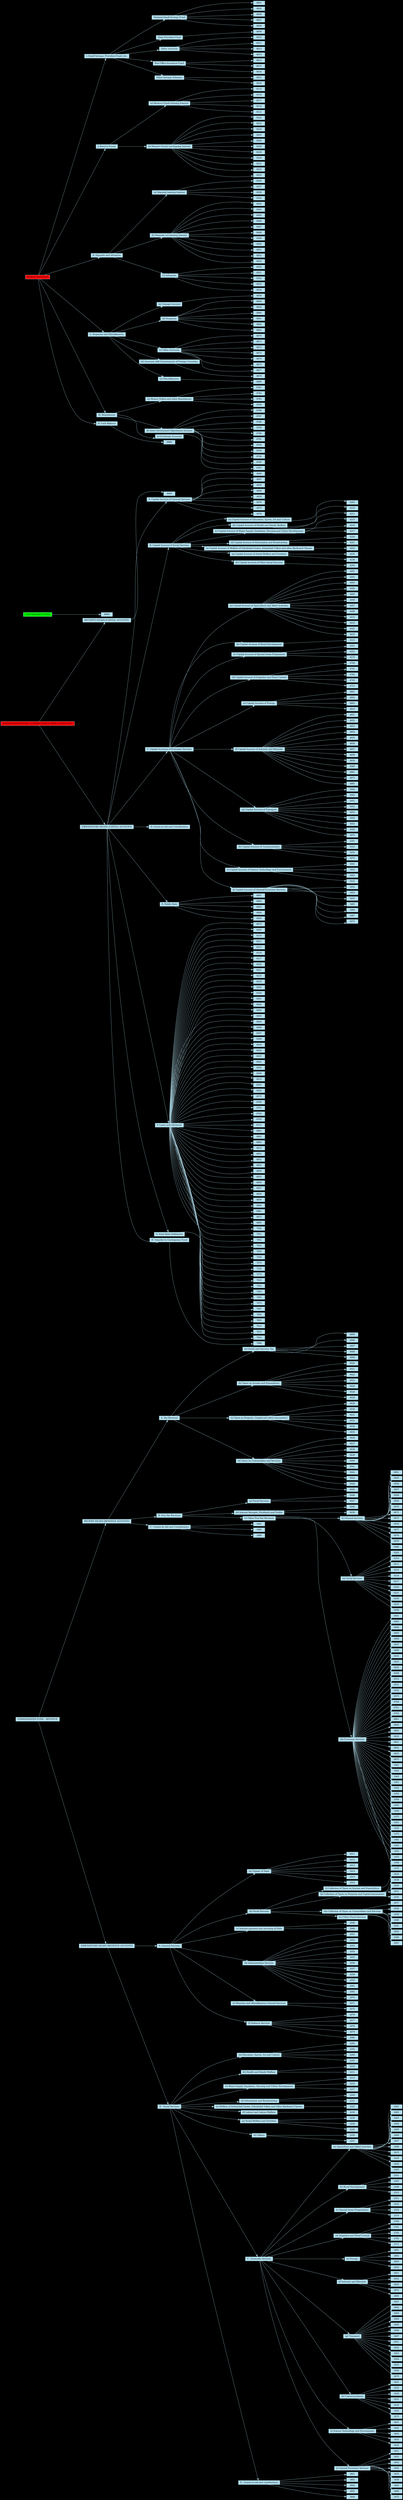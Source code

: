 digraph g {
graph [rankdir = "LR", bgcolor=black, nodesep=0.1, ranksep=0.3];
node [style="filled",fontsize = "10", shape = "record", height=0.1, color=lightblue2];
edge [color=lightblue3];
n0[label="(a) Goods and Services Tax"];
n1[label="0005"];
n2[label="0006"];
n3[label="0007"];
n4[label="0008"];
n5[label="0009"];
n6[label="A. Tax Revenue"];
n7[label="(b) Taxes on Income and Expenditure"];
n8[label="0020"];
n9[label="0021"];
n10[label="0022"];
n11[label="0023"];
n12[label="0024"];
n13[label="0026"];
n14[label="0028"];
n15[label="(c) Taxes on Property ,Capital and other transactions"];
n16[label="0029"];
n17[label="0030"];
n18[label="0031"];
n19[label="0032"];
n20[label="0034"];
n21[label="0035"];
n22[label="(d) Taxes on Commodities and Services"];
n23[label="0036"];
n24[label="0037"];
n25[label="0038"];
n26[label="0039"];
n27[label="0040"];
n28[label="0041"];
n29[label="0042"];
n30[label="0043"];
n31[label="0044"];
n32[label="0045"];
n33[label="RECEIPT HEADS (REVENUE ACCOUNT)"];
n34[label="(a) Fiscal Services"];
n35[label="0046"];
n36[label="0047"];
n37[label="B. Non-Tax Revenue"];
n38[label="(b) Interest Receipts, Dividends and Profits"];
n39[label="0049"];
n40[label="0050"];
n41[label="(i) General Services"];
n42[label="0051"];
n43[label="0055"];
n44[label="0056"];
n45[label="0057"];
n46[label="0058"];
n47[label="0059"];
n48[label="0070"];
n49[label="0071"];
n50[label="0075"];
n51[label="0076"];
n52[label="0077"];
n53[label="0078"];
n54[label="0079"];
n55[label="0080"];
n56[label="(c) Other Non-Tax Revenue"];
n57[label="(ii) Social Services"];
n58[label="0202"];
n59[label="0210"];
n60[label="0211"];
n61[label="0215"];
n62[label="0216"];
n63[label="0217"];
n64[label="0220"];
n65[label="0221"];
n66[label="0230"];
n67[label="0235"];
n68[label="0250"];
n69[label="(iii) Economic Services"];
n70[label="0401"];
n71[label="0403"];
n72[label="0404"];
n73[label="0405"];
n74[label="0406"];
n75[label="0407"];
n76[label="0408"];
n77[label="0415"];
n78[label="0425"];
n79[label="0435"];
n80[label="0506"];
n81[label="0515"];
n82[label="0551"];
n83[label="0552"];
n84[label="0575"];
n85[label="0700"];
n86[label="0701"];
n87[label="0702"];
n88[label="0801"];
n89[label="0802"];
n90[label="0803"];
n91[label="0810"];
n92[label="0851"];
n93[label="0852"];
n94[label="0853"];
n95[label="0875"];
n96[label="1001"];
n97[label="1002"];
n98[label="1003"];
n99[label="1051"];
n100[label="1052"];
n101[label="1053"];
n102[label="1054"];
n103[label="1055"];
n104[label="1056"];
n105[label="1075"];
n106[label="1201"];
n107[label="1225"];
n108[label="1275"];
n109[label="1401"];
n110[label="1425"];
n111[label="1452"];
n112[label="1453"];
n113[label="1456"];
n114[label="1475"];
n115[label="C - Grants-In-Aid and Contributions"];
n116[label="1601"];
n117[label="1605"];
n118[label="1606"];
n119[label="CONSOLIDATED FUND – REVENUE",bgcolor = red];
n120[label="(a) Organs of State"];
n121[label="2011"];
n122[label="2012"];
n123[label="2013"];
n124[label="2014"];
n125[label="2015"];
n126[label="2016"];
n127[label="A. General Services"];
n128[label="(i) Collection of Taxes on Income and Expenditure"];
n129[label="2020"];
n130[label="(b) Fiscal Services"];
n131[label="(ii) Collection of Taxes on Property and Capital transactions"];
n132[label="2029"];
n133[label="2030"];
n134[label="2031"];
n135[label="2035"];
n136[label="(iii) Collection of Taxes on Commodities and Services"];
n137[label="2037"];
n138[label="2038"];
n139[label="2039"];
n140[label="2040"];
n141[label="2041"];
n142[label="2045"];
n143[label="(iv) Other Fiscal Services"];
n144[label="2046"];
n145[label="2047"];
n146[label="(c) Interest payment and servicing of Debt"];
n147[label="2048"];
n148[label="2049"];
n149[label="(d) Administrative Services"];
n150[label="2051"];
n151[label="2052"];
n152[label="2053"];
n153[label="2054"];
n154[label="2055"];
n155[label="2056"];
n156[label="2057"];
n157[label="2058"];
n158[label="2059"];
n159[label="2061"];
n160[label="2062"];
n161[label="2070"];
n162[label="(e) Pensions and Miscellaneous General Services"];
n163[label="2071"];
n164[label="2075"];
n165[label="(f) Defence Services"];
n166[label="2076"];
n167[label="2077"];
n168[label="2078"];
n169[label="2079"];
n170[label="2080"];
n171[label="EXPENDITURE HEADS (REVENUE ACCOUNT)"];
n172[label="(a) Education, Sports, Art and Culture"];
n173[label="2202"];
n174[label="2203"];
n175[label="2204"];
n176[label="2205"];
n177[label="B - Social Services"];
n178[label="(b) Health and Family Welfare"];
n179[label="2210"];
n180[label="2211"];
n181[label="(c) Water Supply, Sanitation, Housing and Urban Development"];
n182[label="2215"];
n183[label="2216"];
n184[label="2217"];
n185[label="(d) Information and Broadcasting"];
n186[label="2220"];
n187[label="2221"];
n188[label="(e) Welfare of Scheduled Castes, Scheduled Tribes and Other Backward Classes"];
n189[label="2225"];
n190[label="(f) Labour and Labour Welfare"];
n191[label="2230"];
n192[label="(g) Social Welfare and Nutrition"];
n193[label="2235"];
n194[label="2236"];
n195[label="2245"];
n196[label="(h) Others"];
n197[label="2250"];
n198[label="2251"];
n199[label="(a) Agriculture and Allied Activities"];
n200[label="2401"];
n201[label="2402"];
n202[label="2403"];
n203[label="2404"];
n204[label="2405"];
n205[label="2406"];
n206[label="2407"];
n207[label="2408"];
n208[label="2415"];
n209[label="2416"];
n210[label="2425"];
n211[label="2435"];
n212[label="C - Economic Services"];
n213[label="(b) Rural Development"];
n214[label="2501"];
n215[label="2505"];
n216[label="2506"];
n217[label="2515"];
n218[label="(c) Special Areas Programmes"];
n219[label="2551"];
n220[label="2552"];
n221[label="2553"];
n222[label="2575"];
n223[label="(d) Irrigation and Flood Control"];
n224[label="2700"];
n225[label="2701"];
n226[label="2702"];
n227[label="2705"];
n228[label="2711"];
n229[label="(e) Energy"];
n230[label="2801"];
n231[label="2802"];
n232[label="2803"];
n233[label="2810"];
n234[label="(f) Industry and Minerals"];
n235[label="2851"];
n236[label="2852"];
n237[label="2853"];
n238[label="2875"];
n239[label="2885"];
n240[label="(g) Transport"];
n241[label="3001"];
n242[label="3002"];
n243[label="3003"];
n244[label="3004"];
n245[label="3005"];
n246[label="3006"];
n247[label="3007"];
n248[label="3051"];
n249[label="3052"];
n250[label="3053"];
n251[label="3054"];
n252[label="3055"];
n253[label="3056"];
n254[label="3075"];
n255[label="(h) Communications"];
n256[label="3201"];
n257[label="3225"];
n258[label="3230"];
n259[label="3231"];
n260[label="3232"];
n261[label="3252"];
n262[label="3275"];
n263[label="(i) Science Technology and Environment"];
n264[label="3401"];
n265[label="3402"];
n266[label="3403"];
n267[label="3425"];
n268[label="3435"];
n269[label="(j) General Economic Services"];
n270[label="3451"];
n271[label="3452"];
n272[label="3453"];
n273[label="3454"];
n274[label="3455"];
n275[label="3456"];
n276[label="3465"];
n277[label="3466"];
n278[label="3475"];
n279[label="D - Grants-in-aid and contributions"];
n280[label="3601"];
n281[label="3602"];
n282[label="3604"];
n283[label="3605"];
n284[label="3606"];
n285[label="RECEIPTS HEADS (CAPITAL ACCOUNT)"];
n286[label="4000"];
n287[label="CONSOLIDATED FUND – CAPITAL PUBLIC DEBT, LOANS, ETC.",fillcolor = red];
n288[label="A. Capital Account of General Services"];
n289[label="4046"];
n290[label="4047"];
n291[label="4055"];
n292[label="4058"];
n293[label="4059"];
n294[label="4070"];
n295[label="4075"];
n296[label="4076"];
n297[label="EXPENDITURE HEADS (CAPITAL ACCOUNT)"];
n298[label="(a) Capital Account of Education, Sports, Art and Culture"];
n299[label="4202"];
n300[label="B. Capital Account of Social Services"];
n301[label="(b) Capital Account of Health and Family Welfare"];
n302[label="4210"];
n303[label="4211"];
n304[label="(c) Capital Account of Water Supply, Sanitation, Housing and Urban Development"];
n305[label="4215"];
n306[label="4216"];
n307[label="4217"];
n308[label="(d) Capital Account of Information and Broadcasting"];
n309[label="4220"];
n310[label="4221"];
n311[label="(e) Capital Account of Welfare of Scheduled Castes, Scheduled Tribes and other Backward Classes"];
n312[label="4225"];
n313[label="(g) Capital Account of Social Welfare and Nutrition"];
n314[label="4235"];
n315[label="4236"];
n316[label="(h) Capital Account of Other Social Services"];
n317[label="4250"];
n318[label="(a) Capital Account of Agriculture and Allied Activities"];
n319[label="4401"];
n320[label="4402"];
n321[label="4403"];
n322[label="4404"];
n323[label="4405"];
n324[label="4406"];
n325[label="4407"];
n326[label="4408"];
n327[label="4415"];
n328[label="4416"];
n329[label="4425"];
n330[label="4435"];
n331[label="C. Capital Accounts of Economic Services"];
n332[label="(b) Capital Account of Rural Development"];
n333[label="4515"];
n334[label="(c) Capital Account of Special Areas Programme"];
n335[label="4551"];
n336[label="4552"];
n337[label="4575"];
n338[label="(d) Capital Account of Irrigation and Flood Control"];
n339[label="4700"];
n340[label="4701"];
n341[label="4702"];
n342[label="4705"];
n343[label="4711"];
n344[label="(e) Capital Account of Energy"];
n345[label="4801"];
n346[label="4802"];
n347[label="4803"];
n348[label="4810"];
n349[label="(f) Capital Account of Industry and Minerals"];
n350[label="4851"];
n351[label="4852"];
n352[label="4853"];
n353[label="4854"];
n354[label="4855"];
n355[label="4856"];
n356[label="4857"];
n357[label="4858"];
n358[label="4859"];
n359[label="4860"];
n360[label="4861"];
n361[label="4875"];
n362[label="4885"];
n363[label="(g) Capital Account of Transport"];
n364[label="5002"];
n365[label="5003"];
n366[label="5051"];
n367[label="5052"];
n368[label="5053"];
n369[label="5054"];
n370[label="5055"];
n371[label="5056"];
n372[label="5075"];
n373[label="(h) Capital Account of Communication"];
n374[label="5201"];
n375[label="5225"];
n376[label="5252"];
n377[label="5275"];
n378[label="(i) Capital Account of Science Technology and Environment"];
n379[label="5401"];
n380[label="5402"];
n381[label="5403"];
n382[label="5425"];
n383[label="(j) Capital Account of General Economic Services"];
n384[label="5452"];
n385[label="5453"];
n386[label="5455"];
n387[label="5465"];
n388[label="5466"];
n389[label="5467"];
n390[label="5475"];
n391[label="D. Grants-in-aid and Contributions"];
n392[label="E. Public Debt"];
n393[label="6001"];
n394[label="6002"];
n395[label="6003"];
n396[label="6004"];
n397[label="6005"];
n398[label="F. Loans and Advances"];
n399[label="6075"];
n400[label="6202"];
n401[label="6210"];
n402[label="6211"];
n403[label="6215"];
n404[label="6216"];
n405[label="6217"];
n406[label="6220"];
n407[label="6221"];
n408[label="6225"];
n409[label="6235"];
n410[label="6245"];
n411[label="6250"];
n412[label="6401"];
n413[label="6402"];
n414[label="6403"];
n415[label="6404"];
n416[label="6405"];
n417[label="6406"];
n418[label="6407"];
n419[label="6408"];
n420[label="6416"];
n421[label="6425"];
n422[label="6435"];
n423[label="6501"];
n424[label="6505"];
n425[label="6506"];
n426[label="6515"];
n427[label="6551"];
n428[label="6552"];
n429[label="6575"];
n430[label="6700"];
n431[label="6701"];
n432[label="6702"];
n433[label="6705"];
n434[label="6711"];
n435[label="6801"];
n436[label="6802"];
n437[label="6803"];
n438[label="6810"];
n439[label="6851"];
n440[label="6852"];
n441[label="6853"];
n442[label="6854"];
n443[label="6855"];
n444[label="6856"];
n445[label="6857"];
n446[label="6858"];
n447[label="6859"];
n448[label="6860"];
n449[label="6861"];
n450[label="6875"];
n451[label="6885"];
n452[label="7002"];
n453[label="7051"];
n454[label="7052"];
n455[label="7053"];
n456[label="7055"];
n457[label="7056"];
n458[label="7075"];
n459[label="7225"];
n460[label="7275"];
n461[label="7425"];
n462[label="7452"];
n463[label="7453"];
n464[label="7465"];
n465[label="7475"];
n466[label="7601"];
n467[label="7602"];
n468[label="7605"];
n469[label="7610"];
n470[label="7615"];
n471[label="G. Inter-State Settlement"];
n472[label="7810"];
n473[label="H. Transfer to Contingency Fund"];
n474[label="7999"];
n475[label="CONTINGENCY FUND",fillcolor =green ];
n476[label="8000"];
n477[label="National Small Savings Fund"];
n478[label="8001"];
n479[label="8002"];
n480[label="8006"];
n481[label="8007"];
n482[label="8008"];
n483[label="I. Small Savings, Provident Funds etc."];
n484[label="State Provident Fund"];
n485[label="8009"];
n486[label="Other Accounts"];
n487[label="8010"];
n488[label="8011"];
n489[label="8012"];
n490[label="8013"];
n491[label="Post Office Insurance Fund"];
n492[label="8014"];
n493[label="8015"];
n494[label="8016"];
n495[label="Other Savings Schemes"];
n496[label="8031"];
n497[label="8032"];
n498[label="PUBLIC ACCOUNT", fillcolor=red];
n499[label="(a) Reserve Funds bearing Interest"];
n500[label="8115"];
n501[label="8116"];
n502[label="8117"];
n503[label="8118"];
n504[label="8121"];
n505[label="J. Reserve Funds"];
n506[label="(b) Reserve Funds not bearing Interest"];
n507[label="8222"];
n508[label="8223"];
n509[label="8224"];
n510[label="8225"];
n511[label="8226"];
n512[label="8228"];
n513[label="8229"];
n514[label="8230"];
n515[label="8231"];
n516[label="8232"];
n517[label="8235"];
n518[label="(a) Deposits bearing Interest"];
n519[label="8336"];
n520[label="8337"];
n521[label="8338"];
n522[label="8342"];
n523[label="K. Deposits and Advances"];
n524[label="(b) Deposits not bearing Interest"];
n525[label="8443"];
n526[label="8444"];
n527[label="8445"];
n528[label="8446"];
n529[label="8447"];
n530[label="8448"];
n531[label="8449"];
n532[label="8450"];
n533[label="8451"];
n534[label="8452"];
n535[label="8453"];
n536[label="(c) Advances"];
n537[label="8550"];
n538[label="8551"];
n539[label="8552"];
n540[label="8553"];
n541[label="8554"];
n542[label="(a) Coinage Account"];
n543[label="8656"];
n544[label="L. Suspense and Miscellaneous"];
n545[label="(b) Suspense"];
n546[label="8658"];
n547[label="8659"];
n548[label="8660"];
n549[label="8661"];
n550[label="8662"];
n551[label="8663"];
n552[label="(c) Other Accounts"];
n553[label="8670"];
n554[label="8671"];
n555[label="8672"];
n556[label="8673"];
n557[label="8674"];
n558[label="8675"];
n559[label="8677"];
n560[label="(d) Accounts with Governments of Foreign Countries"];
n561[label="8679"];
n562[label="(e) Miscellaneous"];
n563[label="8680"];
n564[label="(a) Money Orders and other Remittances"];
n565[label="8781"];
n566[label="8782"];
n567[label="8783"];
n568[label="8785"];
n569[label="M. Remittances"];
n570[label="(b) Inter Government Adjustment Account"];
n571[label="8786"];
n572[label="8787"];
n573[label="8788"];
n574[label="8789"];
n575[label="8790"];
n576[label="8791"];
n577[label="8792"];
n578[label="8793"];
n579[label="8794"];
n580[label="8795"];
n581[label="(c) Exchange Accounts"];
n582[label="8797"];
n583[label="N. Cash Balance"];
n584[label="8999"];
    n0 -> n1;
    n0 -> n2;
    n0 -> n3;
    n0 -> n4;
    n0 -> n5;
    n6 -> n0;
    n7 -> n8;
    n7 -> n9;
    n7 -> n10;
    n7 -> n11;
    n7 -> n12;
    n7 -> n13;
    n7 -> n14;
    n6 -> n7;
    n15 -> n16;
    n15 -> n17;
    n15 -> n18;
    n15 -> n19;
    n15 -> n20;
    n15 -> n21;
    n6 -> n15;
    n22 -> n23;
    n22 -> n24;
    n22 -> n25;
    n22 -> n26;
    n22 -> n27;
    n22 -> n28;
    n22 -> n29;
    n22 -> n30;
    n22 -> n31;
    n22 -> n32;
    n6 -> n22;
    n33 -> n6;
    n34 -> n35;
    n34 -> n36;
    n37 -> n34;
    n38 -> n39;
    n38 -> n40;
    n37 -> n38;
    n41 -> n42;
    n41 -> n43;
    n41 -> n44;
    n41 -> n45;
    n41 -> n46;
    n41 -> n47;
    n41 -> n48;
    n41 -> n49;
    n41 -> n50;
    n41 -> n51;
    n41 -> n52;
    n41 -> n53;
    n41 -> n54;
    n41 -> n55;
    n56 -> n41;
    n57 -> n58;
    n57 -> n59;
    n57 -> n60;
    n57 -> n61;
    n57 -> n62;
    n57 -> n63;
    n57 -> n64;
    n57 -> n65;
    n57 -> n66;
    n57 -> n67;
    n57 -> n68;
    n56 -> n57;
    n69 -> n70;
    n69 -> n71;
    n69 -> n72;
    n69 -> n73;
    n69 -> n74;
    n69 -> n75;
    n69 -> n76;
    n69 -> n77;
    n69 -> n78;
    n69 -> n79;
    n69 -> n80;
    n69 -> n81;
    n69 -> n82;
    n69 -> n83;
    n69 -> n84;
    n69 -> n85;
    n69 -> n86;
    n69 -> n87;
    n69 -> n88;
    n69 -> n89;
    n69 -> n90;
    n69 -> n91;
    n69 -> n92;
    n69 -> n93;
    n69 -> n94;
    n69 -> n95;
    n69 -> n96;
    n69 -> n97;
    n69 -> n98;
    n69 -> n99;
    n69 -> n100;
    n69 -> n101;
    n69 -> n102;
    n69 -> n103;
    n69 -> n104;
    n69 -> n105;
    n69 -> n106;
    n69 -> n107;
    n69 -> n108;
    n69 -> n109;
    n69 -> n110;
    n69 -> n111;
    n69 -> n112;
    n69 -> n113;
    n69 -> n114;
    n56 -> n69;
    n37 -> n56;
    n33 -> n37;
    n115 -> n116;
    n115 -> n117;
    n115 -> n118;
    n33 -> n115;
    n119 -> n33;
    n120 -> n121;
    n120 -> n122;
    n120 -> n123;
    n120 -> n124;
    n120 -> n125;
    n120 -> n126;
    n127 -> n120;
    n128 -> n129;
    n130 -> n128;
    n131 -> n132;
    n131 -> n133;
    n131 -> n134;
    n131 -> n135;
    n130 -> n131;
    n136 -> n137;
    n136 -> n138;
    n136 -> n139;
    n136 -> n140;
    n136 -> n141;
    n136 -> n142;
    n130 -> n136;
    n143 -> n144;
    n143 -> n145;
    n130 -> n143;
    n127 -> n130;
    n146 -> n147;
    n146 -> n148;
    n127 -> n146;
    n149 -> n150;
    n149 -> n151;
    n149 -> n152;
    n149 -> n153;
    n149 -> n154;
    n149 -> n155;
    n149 -> n156;
    n149 -> n157;
    n149 -> n158;
    n149 -> n159;
    n149 -> n160;
    n149 -> n161;
    n127 -> n149;
    n162 -> n163;
    n162 -> n164;
    n127 -> n162;
    n165 -> n166;
    n165 -> n167;
    n165 -> n168;
    n165 -> n169;
    n165 -> n170;
    n127 -> n165;
    n171 -> n127;
    n172 -> n173;
    n172 -> n174;
    n172 -> n175;
    n172 -> n176;
    n177 -> n172;
    n178 -> n179;
    n178 -> n180;
    n177 -> n178;
    n181 -> n182;
    n181 -> n183;
    n181 -> n184;
    n177 -> n181;
    n185 -> n186;
    n185 -> n187;
    n177 -> n185;
    n188 -> n189;
    n177 -> n188;
    n190 -> n191;
    n177 -> n190;
    n192 -> n193;
    n192 -> n194;
    n192 -> n195;
    n177 -> n192;
    n196 -> n197;
    n196 -> n198;
    n177 -> n196;
    n199 -> n200;
    n199 -> n201;
    n199 -> n202;
    n199 -> n203;
    n199 -> n204;
    n199 -> n205;
    n199 -> n206;
    n199 -> n207;
    n199 -> n208;
    n199 -> n209;
    n199 -> n210;
    n199 -> n211;
    n212 -> n199;
    n213 -> n214;
    n213 -> n215;
    n213 -> n216;
    n213 -> n217;
    n212 -> n213;
    n218 -> n219;
    n218 -> n220;
    n218 -> n221;
    n218 -> n222;
    n212 -> n218;
    n223 -> n224;
    n223 -> n225;
    n223 -> n226;
    n223 -> n227;
    n223 -> n228;
    n212 -> n223;
    n229 -> n230;
    n229 -> n231;
    n229 -> n232;
    n229 -> n233;
    n212 -> n229;
    n234 -> n235;
    n234 -> n236;
    n234 -> n237;
    n234 -> n238;
    n234 -> n239;
    n212 -> n234;
    n240 -> n241;
    n240 -> n242;
    n240 -> n243;
    n240 -> n244;
    n240 -> n245;
    n240 -> n246;
    n240 -> n247;
    n240 -> n248;
    n240 -> n249;
    n240 -> n250;
    n240 -> n251;
    n240 -> n252;
    n240 -> n253;
    n240 -> n254;
    n212 -> n240;
    n255 -> n256;
    n255 -> n257;
    n255 -> n258;
    n255 -> n259;
    n255 -> n260;
    n255 -> n261;
    n255 -> n262;
    n212 -> n255;
    n263 -> n264;
    n263 -> n265;
    n263 -> n266;
    n263 -> n267;
    n263 -> n268;
    n212 -> n263;
    n269 -> n270;
    n269 -> n271;
    n269 -> n272;
    n269 -> n273;
    n269 -> n274;
    n269 -> n275;
    n269 -> n276;
    n269 -> n277;
    n269 -> n278;
    n212 -> n269;
    n177 -> n212;
    n279 -> n280;
    n279 -> n281;
    n279 -> n282;
    n279 -> n283;
    n279 -> n284;
    n177 -> n279;
    n171 -> n177;
    n119 -> n171;
    n285 -> n286;
    n287 -> n285;
    n288 -> n289;
    n288 -> n290;
    n288 -> n291;
    n288 -> n292;
    n288 -> n293;
    n288 -> n294;
    n288 -> n295;
    n288 -> n296;
    n297 -> n288;
    n298 -> n299;
    n300 -> n298;
    n301 -> n302;
    n301 -> n303;
    n300 -> n301;
    n304 -> n305;
    n304 -> n306;
    n304 -> n307;
    n300 -> n304;
    n308 -> n309;
    n308 -> n310;
    n300 -> n308;
    n311 -> n312;
    n300 -> n311;
    n313 -> n314;
    n313 -> n315;
    n300 -> n313;
    n316 -> n317;
    n300 -> n316;
    n297 -> n300;
    n318 -> n319;
    n318 -> n320;
    n318 -> n321;
    n318 -> n322;
    n318 -> n323;
    n318 -> n324;
    n318 -> n325;
    n318 -> n326;
    n318 -> n327;
    n318 -> n328;
    n318 -> n329;
    n318 -> n330;
    n331 -> n318;
    n332 -> n333;
    n331 -> n332;
    n334 -> n335;
    n334 -> n336;
    n334 -> n337;
    n331 -> n334;
    n338 -> n339;
    n338 -> n340;
    n338 -> n341;
    n338 -> n342;
    n338 -> n343;
    n331 -> n338;
    n344 -> n345;
    n344 -> n346;
    n344 -> n347;
    n344 -> n348;
    n331 -> n344;
    n349 -> n350;
    n349 -> n351;
    n349 -> n352;
    n349 -> n353;
    n349 -> n354;
    n349 -> n355;
    n349 -> n356;
    n349 -> n357;
    n349 -> n358;
    n349 -> n359;
    n349 -> n360;
    n349 -> n361;
    n349 -> n362;
    n331 -> n349;
    n363 -> n364;
    n363 -> n365;
    n363 -> n366;
    n363 -> n367;
    n363 -> n368;
    n363 -> n369;
    n363 -> n370;
    n363 -> n371;
    n363 -> n372;
    n331 -> n363;
    n373 -> n374;
    n373 -> n375;
    n373 -> n376;
    n373 -> n377;
    n331 -> n373;
    n378 -> n379;
    n378 -> n380;
    n378 -> n381;
    n378 -> n382;
    n331 -> n378;
    n383 -> n384;
    n383 -> n385;
    n383 -> n386;
    n383 -> n387;
    n383 -> n388;
    n383 -> n389;
    n383 -> n390;
    n331 -> n383;
    n297 -> n331;
    n297 -> n391;
    n392 -> n393;
    n392 -> n394;
    n392 -> n395;
    n392 -> n396;
    n392 -> n397;
    n297 -> n392;
    n398 -> n399;
    n398 -> n400;
    n398 -> n401;
    n398 -> n402;
    n398 -> n403;
    n398 -> n404;
    n398 -> n405;
    n398 -> n406;
    n398 -> n407;
    n398 -> n408;
    n398 -> n409;
    n398 -> n410;
    n398 -> n411;
    n398 -> n412;
    n398 -> n413;
    n398 -> n414;
    n398 -> n415;
    n398 -> n416;
    n398 -> n417;
    n398 -> n418;
    n398 -> n419;
    n398 -> n420;
    n398 -> n421;
    n398 -> n422;
    n398 -> n423;
    n398 -> n424;
    n398 -> n425;
    n398 -> n426;
    n398 -> n427;
    n398 -> n428;
    n398 -> n429;
    n398 -> n430;
    n398 -> n431;
    n398 -> n432;
    n398 -> n433;
    n398 -> n434;
    n398 -> n435;
    n398 -> n436;
    n398 -> n437;
    n398 -> n438;
    n398 -> n439;
    n398 -> n440;
    n398 -> n441;
    n398 -> n442;
    n398 -> n443;
    n398 -> n444;
    n398 -> n445;
    n398 -> n446;
    n398 -> n447;
    n398 -> n448;
    n398 -> n449;
    n398 -> n450;
    n398 -> n451;
    n398 -> n452;
    n398 -> n453;
    n398 -> n454;
    n398 -> n455;
    n398 -> n456;
    n398 -> n457;
    n398 -> n458;
    n398 -> n459;
    n398 -> n460;
    n398 -> n461;
    n398 -> n462;
    n398 -> n463;
    n398 -> n464;
    n398 -> n465;
    n398 -> n466;
    n398 -> n467;
    n398 -> n468;
    n398 -> n469;
    n398 -> n470;
    n297 -> n398;
    n471 -> n472;
    n297 -> n471;
    n473 -> n474;
    n297 -> n473;
    n287 -> n297;
    n475 -> n476;
    n477 -> n478;
    n477 -> n479;
    n477 -> n480;
    n477 -> n481;
    n477 -> n482;
    n483 -> n477;
    n484 -> n485;
    n483 -> n484;
    n486 -> n487;
    n486 -> n488;
    n486 -> n489;
    n486 -> n490;
    n483 -> n486;
    n491 -> n492;
    n491 -> n493;
    n491 -> n494;
    n483 -> n491;
    n495 -> n496;
    n495 -> n497;
    n483 -> n495;
    n498 -> n483;
    n499 -> n500;
    n499 -> n501;
    n499 -> n502;
    n499 -> n503;
    n499 -> n504;
    n505 -> n499;
    n506 -> n507;
    n506 -> n508;
    n506 -> n509;
    n506 -> n510;
    n506 -> n511;
    n506 -> n512;
    n506 -> n513;
    n506 -> n514;
    n506 -> n515;
    n506 -> n516;
    n506 -> n517;
    n505 -> n506;
    n498 -> n505;
    n518 -> n519;
    n518 -> n520;
    n518 -> n521;
    n518 -> n522;
    n523 -> n518;
    n524 -> n525;
    n524 -> n526;
    n524 -> n527;
    n524 -> n528;
    n524 -> n529;
    n524 -> n530;
    n524 -> n531;
    n524 -> n532;
    n524 -> n533;
    n524 -> n534;
    n524 -> n535;
    n523 -> n524;
    n536 -> n537;
    n536 -> n538;
    n536 -> n539;
    n536 -> n540;
    n536 -> n541;
    n523 -> n536;
    n498 -> n523;
    n542 -> n543;
    n544 -> n542;
    n545 -> n546;
    n545 -> n547;
    n545 -> n548;
    n545 -> n549;
    n545 -> n550;
    n545 -> n551;
    n544 -> n545;
    n552 -> n553;
    n552 -> n554;
    n552 -> n555;
    n552 -> n556;
    n552 -> n557;
    n552 -> n558;
    n552 -> n559;
    n544 -> n552;
    n560 -> n561;
    n544 -> n560;
    n562 -> n563;
    n544 -> n562;
    n498 -> n544;
    n564 -> n565;
    n564 -> n566;
    n564 -> n567;
    n564 -> n568;
    n569 -> n564;
    n570 -> n571;
    n570 -> n572;
    n570 -> n573;
    n570 -> n574;
    n570 -> n575;
    n570 -> n576;
    n570 -> n577;
    n570 -> n578;
    n570 -> n579;
    n570 -> n580;
    n569 -> n570;
    n581 -> n582;
    n569 -> n581;
    n498 -> n569;
    n583 -> n584;
    n498 -> n583;
}
